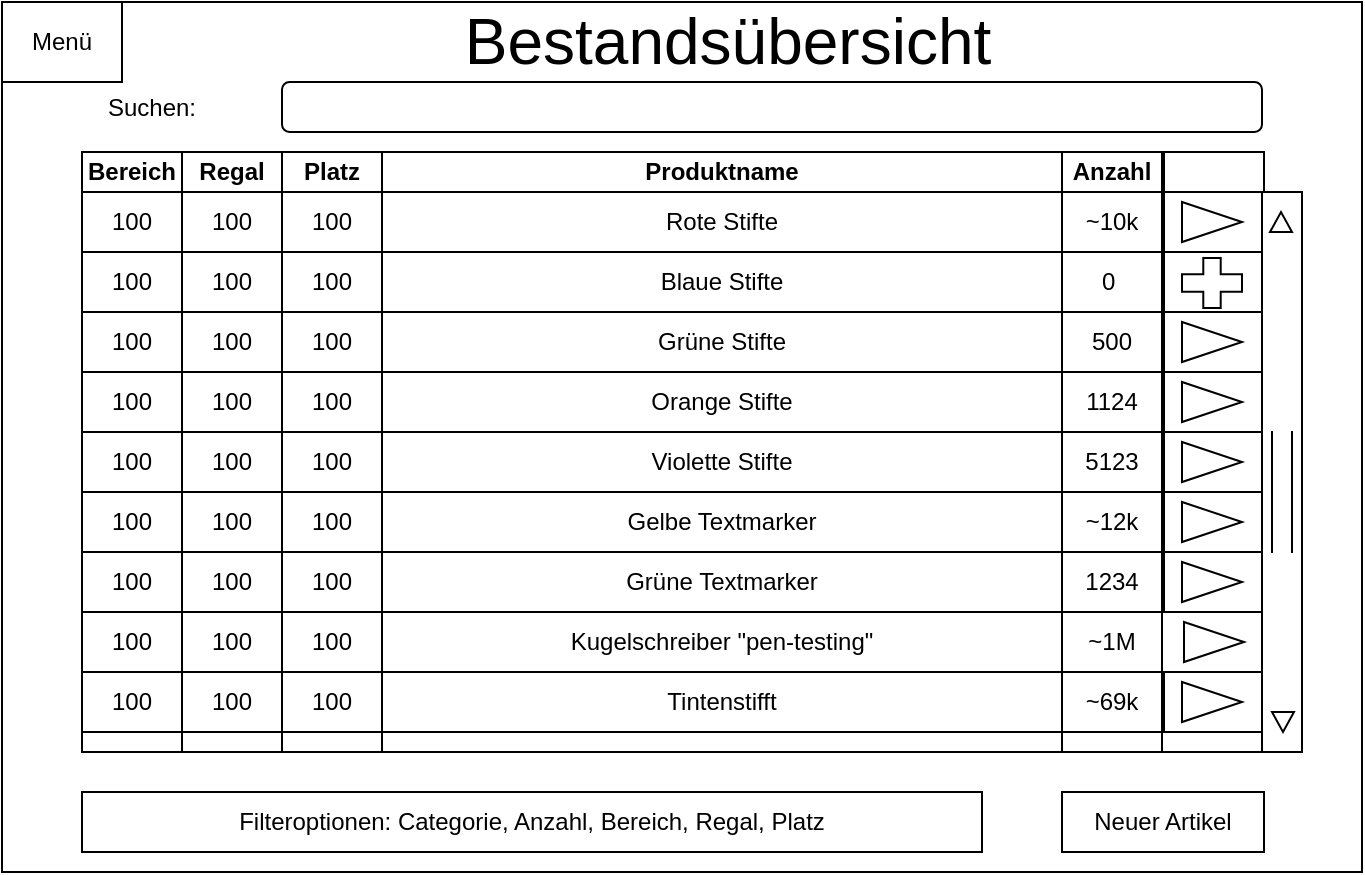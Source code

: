 <mxfile version="12.2.2" type="device" pages="1"><diagram id="zPXy7ZJ7j5uoaM0zwPOt" name="Page-1"><mxGraphModel dx="1072" dy="792" grid="1" gridSize="10" guides="1" tooltips="1" connect="1" arrows="1" fold="1" page="1" pageScale="1" pageWidth="827" pageHeight="1169" math="0" shadow="0"><root><mxCell id="0"/><mxCell id="1" parent="0"/><mxCell id="Kj6vCJWp0SXtGwJfDVSz-1" value="" style="rounded=0;whiteSpace=wrap;html=1;" parent="1" vertex="1"><mxGeometry x="50" y="155" width="680" height="435" as="geometry"/></mxCell><mxCell id="Kj6vCJWp0SXtGwJfDVSz-2" value="" style="rounded=0;whiteSpace=wrap;html=1;" parent="1" vertex="1"><mxGeometry x="90" y="250" width="590" height="280" as="geometry"/></mxCell><mxCell id="Kj6vCJWp0SXtGwJfDVSz-4" value="&lt;font style=&quot;font-size: 32px&quot;&gt;Bestandsübersicht&lt;/font&gt;" style="text;html=1;strokeColor=none;fillColor=none;align=center;verticalAlign=middle;whiteSpace=wrap;rounded=0;" parent="1" vertex="1"><mxGeometry x="263" y="155" width="300" height="40" as="geometry"/></mxCell><mxCell id="Kj6vCJWp0SXtGwJfDVSz-8" value="100" style="rounded=0;whiteSpace=wrap;html=1;" parent="1" vertex="1"><mxGeometry x="90" y="250" width="50" height="30" as="geometry"/></mxCell><mxCell id="Kj6vCJWp0SXtGwJfDVSz-9" value="100" style="rounded=0;whiteSpace=wrap;html=1;" parent="1" vertex="1"><mxGeometry x="190" y="250" width="50" height="30" as="geometry"/></mxCell><mxCell id="Kj6vCJWp0SXtGwJfDVSz-10" value="100" style="rounded=0;whiteSpace=wrap;html=1;" parent="1" vertex="1"><mxGeometry x="140" y="250" width="50" height="30" as="geometry"/></mxCell><mxCell id="Kj6vCJWp0SXtGwJfDVSz-11" value="Bereich" style="rounded=0;whiteSpace=wrap;html=1;fontStyle=1" parent="1" vertex="1"><mxGeometry x="90" y="230" width="50" height="20" as="geometry"/></mxCell><mxCell id="Kj6vCJWp0SXtGwJfDVSz-12" value="Rote Stifte" style="rounded=0;whiteSpace=wrap;html=1;" parent="1" vertex="1"><mxGeometry x="240" y="250" width="340" height="30" as="geometry"/></mxCell><mxCell id="Kj6vCJWp0SXtGwJfDVSz-13" value="" style="rounded=0;whiteSpace=wrap;html=1;" parent="1" vertex="1"><mxGeometry x="631" y="250" width="50" height="30" as="geometry"/></mxCell><mxCell id="Kj6vCJWp0SXtGwJfDVSz-14" value="" style="triangle;whiteSpace=wrap;html=1;" parent="1" vertex="1"><mxGeometry x="640" y="255" width="30" height="20" as="geometry"/></mxCell><mxCell id="Kj6vCJWp0SXtGwJfDVSz-23" value="~10k" style="rounded=0;whiteSpace=wrap;html=1;" parent="1" vertex="1"><mxGeometry x="580" y="250" width="50" height="30" as="geometry"/></mxCell><mxCell id="Kj6vCJWp0SXtGwJfDVSz-24" value="Regal" style="rounded=0;whiteSpace=wrap;html=1;fontStyle=1" parent="1" vertex="1"><mxGeometry x="140" y="230" width="50" height="20" as="geometry"/></mxCell><mxCell id="Kj6vCJWp0SXtGwJfDVSz-25" value="Produktname" style="rounded=0;whiteSpace=wrap;html=1;fontStyle=1" parent="1" vertex="1"><mxGeometry x="240" y="230" width="340" height="20" as="geometry"/></mxCell><mxCell id="Kj6vCJWp0SXtGwJfDVSz-26" value="Platz" style="rounded=0;whiteSpace=wrap;html=1;fontStyle=1" parent="1" vertex="1"><mxGeometry x="190" y="230" width="50" height="20" as="geometry"/></mxCell><mxCell id="Kj6vCJWp0SXtGwJfDVSz-27" value="Anzahl" style="rounded=0;whiteSpace=wrap;html=1;fontStyle=1" parent="1" vertex="1"><mxGeometry x="580" y="230" width="50" height="20" as="geometry"/></mxCell><mxCell id="Kj6vCJWp0SXtGwJfDVSz-28" value="" style="rounded=0;whiteSpace=wrap;html=1;fontStyle=1" parent="1" vertex="1"><mxGeometry x="631" y="230" width="50" height="20" as="geometry"/></mxCell><mxCell id="Kj6vCJWp0SXtGwJfDVSz-30" value="100" style="rounded=0;whiteSpace=wrap;html=1;" parent="1" vertex="1"><mxGeometry x="90" y="280" width="50" height="30" as="geometry"/></mxCell><mxCell id="Kj6vCJWp0SXtGwJfDVSz-31" value="100" style="rounded=0;whiteSpace=wrap;html=1;" parent="1" vertex="1"><mxGeometry x="190" y="280" width="50" height="30" as="geometry"/></mxCell><mxCell id="Kj6vCJWp0SXtGwJfDVSz-32" value="100" style="rounded=0;whiteSpace=wrap;html=1;" parent="1" vertex="1"><mxGeometry x="140" y="280" width="50" height="30" as="geometry"/></mxCell><mxCell id="Kj6vCJWp0SXtGwJfDVSz-33" value="Blaue Stifte" style="rounded=0;whiteSpace=wrap;html=1;" parent="1" vertex="1"><mxGeometry x="240" y="280" width="340" height="30" as="geometry"/></mxCell><mxCell id="Kj6vCJWp0SXtGwJfDVSz-34" value="" style="rounded=0;whiteSpace=wrap;html=1;" parent="1" vertex="1"><mxGeometry x="631" y="280" width="50" height="30" as="geometry"/></mxCell><mxCell id="Kj6vCJWp0SXtGwJfDVSz-36" value="0&amp;nbsp;" style="rounded=0;whiteSpace=wrap;html=1;" parent="1" vertex="1"><mxGeometry x="580" y="280" width="50" height="30" as="geometry"/></mxCell><mxCell id="Kj6vCJWp0SXtGwJfDVSz-37" value="100" style="rounded=0;whiteSpace=wrap;html=1;" parent="1" vertex="1"><mxGeometry x="90" y="310" width="50" height="30" as="geometry"/></mxCell><mxCell id="Kj6vCJWp0SXtGwJfDVSz-38" value="100" style="rounded=0;whiteSpace=wrap;html=1;" parent="1" vertex="1"><mxGeometry x="190" y="310" width="50" height="30" as="geometry"/></mxCell><mxCell id="Kj6vCJWp0SXtGwJfDVSz-39" value="100" style="rounded=0;whiteSpace=wrap;html=1;" parent="1" vertex="1"><mxGeometry x="140" y="310" width="50" height="30" as="geometry"/></mxCell><mxCell id="Kj6vCJWp0SXtGwJfDVSz-40" value="Grüne Stifte" style="rounded=0;whiteSpace=wrap;html=1;" parent="1" vertex="1"><mxGeometry x="240" y="310" width="340" height="30" as="geometry"/></mxCell><mxCell id="Kj6vCJWp0SXtGwJfDVSz-41" value="" style="rounded=0;whiteSpace=wrap;html=1;" parent="1" vertex="1"><mxGeometry x="631" y="310" width="50" height="30" as="geometry"/></mxCell><mxCell id="Kj6vCJWp0SXtGwJfDVSz-42" value="" style="triangle;whiteSpace=wrap;html=1;" parent="1" vertex="1"><mxGeometry x="640" y="315" width="30" height="20" as="geometry"/></mxCell><mxCell id="Kj6vCJWp0SXtGwJfDVSz-43" value="500" style="rounded=0;whiteSpace=wrap;html=1;" parent="1" vertex="1"><mxGeometry x="580" y="310" width="50" height="30" as="geometry"/></mxCell><mxCell id="Kj6vCJWp0SXtGwJfDVSz-44" value="100" style="rounded=0;whiteSpace=wrap;html=1;" parent="1" vertex="1"><mxGeometry x="90" y="340" width="50" height="30" as="geometry"/></mxCell><mxCell id="Kj6vCJWp0SXtGwJfDVSz-45" value="100" style="rounded=0;whiteSpace=wrap;html=1;" parent="1" vertex="1"><mxGeometry x="190" y="340" width="50" height="30" as="geometry"/></mxCell><mxCell id="Kj6vCJWp0SXtGwJfDVSz-46" value="100" style="rounded=0;whiteSpace=wrap;html=1;" parent="1" vertex="1"><mxGeometry x="140" y="340" width="50" height="30" as="geometry"/></mxCell><mxCell id="Kj6vCJWp0SXtGwJfDVSz-47" value="Orange Stifte" style="rounded=0;whiteSpace=wrap;html=1;" parent="1" vertex="1"><mxGeometry x="240" y="340" width="340" height="30" as="geometry"/></mxCell><mxCell id="Kj6vCJWp0SXtGwJfDVSz-48" value="" style="rounded=0;whiteSpace=wrap;html=1;" parent="1" vertex="1"><mxGeometry x="631" y="340" width="50" height="30" as="geometry"/></mxCell><mxCell id="Kj6vCJWp0SXtGwJfDVSz-49" value="" style="triangle;whiteSpace=wrap;html=1;" parent="1" vertex="1"><mxGeometry x="640" y="345" width="30" height="20" as="geometry"/></mxCell><mxCell id="Kj6vCJWp0SXtGwJfDVSz-50" value="1124" style="rounded=0;whiteSpace=wrap;html=1;" parent="1" vertex="1"><mxGeometry x="580" y="340" width="50" height="30" as="geometry"/></mxCell><mxCell id="Kj6vCJWp0SXtGwJfDVSz-65" value="100" style="rounded=0;whiteSpace=wrap;html=1;" parent="1" vertex="1"><mxGeometry x="90" y="370" width="50" height="30" as="geometry"/></mxCell><mxCell id="Kj6vCJWp0SXtGwJfDVSz-66" value="100" style="rounded=0;whiteSpace=wrap;html=1;" parent="1" vertex="1"><mxGeometry x="190" y="370" width="50" height="30" as="geometry"/></mxCell><mxCell id="Kj6vCJWp0SXtGwJfDVSz-67" value="100" style="rounded=0;whiteSpace=wrap;html=1;" parent="1" vertex="1"><mxGeometry x="140" y="370" width="50" height="30" as="geometry"/></mxCell><mxCell id="Kj6vCJWp0SXtGwJfDVSz-68" value="Violette Stifte" style="rounded=0;whiteSpace=wrap;html=1;" parent="1" vertex="1"><mxGeometry x="240" y="370" width="340" height="30" as="geometry"/></mxCell><mxCell id="Kj6vCJWp0SXtGwJfDVSz-69" value="" style="rounded=0;whiteSpace=wrap;html=1;" parent="1" vertex="1"><mxGeometry x="631" y="370" width="50" height="30" as="geometry"/></mxCell><mxCell id="Kj6vCJWp0SXtGwJfDVSz-70" value="" style="triangle;whiteSpace=wrap;html=1;" parent="1" vertex="1"><mxGeometry x="640" y="375" width="30" height="20" as="geometry"/></mxCell><mxCell id="Kj6vCJWp0SXtGwJfDVSz-71" value="5123" style="rounded=0;whiteSpace=wrap;html=1;" parent="1" vertex="1"><mxGeometry x="580" y="370" width="50" height="30" as="geometry"/></mxCell><mxCell id="Kj6vCJWp0SXtGwJfDVSz-72" value="100" style="rounded=0;whiteSpace=wrap;html=1;" parent="1" vertex="1"><mxGeometry x="90" y="400" width="50" height="30" as="geometry"/></mxCell><mxCell id="Kj6vCJWp0SXtGwJfDVSz-73" value="100" style="rounded=0;whiteSpace=wrap;html=1;" parent="1" vertex="1"><mxGeometry x="190" y="400" width="50" height="30" as="geometry"/></mxCell><mxCell id="Kj6vCJWp0SXtGwJfDVSz-74" value="100" style="rounded=0;whiteSpace=wrap;html=1;" parent="1" vertex="1"><mxGeometry x="140" y="400" width="50" height="30" as="geometry"/></mxCell><mxCell id="Kj6vCJWp0SXtGwJfDVSz-75" value="Gelbe Textmarker" style="rounded=0;whiteSpace=wrap;html=1;" parent="1" vertex="1"><mxGeometry x="240" y="400" width="340" height="30" as="geometry"/></mxCell><mxCell id="Kj6vCJWp0SXtGwJfDVSz-76" value="" style="rounded=0;whiteSpace=wrap;html=1;" parent="1" vertex="1"><mxGeometry x="631" y="400" width="50" height="30" as="geometry"/></mxCell><mxCell id="Kj6vCJWp0SXtGwJfDVSz-77" value="" style="triangle;whiteSpace=wrap;html=1;" parent="1" vertex="1"><mxGeometry x="640" y="405" width="30" height="20" as="geometry"/></mxCell><mxCell id="Kj6vCJWp0SXtGwJfDVSz-78" value="~12k" style="rounded=0;whiteSpace=wrap;html=1;" parent="1" vertex="1"><mxGeometry x="580" y="400" width="50" height="30" as="geometry"/></mxCell><mxCell id="Kj6vCJWp0SXtGwJfDVSz-79" value="100" style="rounded=0;whiteSpace=wrap;html=1;" parent="1" vertex="1"><mxGeometry x="90" y="430" width="50" height="30" as="geometry"/></mxCell><mxCell id="Kj6vCJWp0SXtGwJfDVSz-80" value="100" style="rounded=0;whiteSpace=wrap;html=1;" parent="1" vertex="1"><mxGeometry x="190" y="430" width="50" height="30" as="geometry"/></mxCell><mxCell id="Kj6vCJWp0SXtGwJfDVSz-81" value="100" style="rounded=0;whiteSpace=wrap;html=1;" parent="1" vertex="1"><mxGeometry x="140" y="430" width="50" height="30" as="geometry"/></mxCell><mxCell id="Kj6vCJWp0SXtGwJfDVSz-82" value="Grüne Textmarker" style="rounded=0;whiteSpace=wrap;html=1;" parent="1" vertex="1"><mxGeometry x="240" y="430" width="340" height="30" as="geometry"/></mxCell><mxCell id="Kj6vCJWp0SXtGwJfDVSz-83" value="" style="rounded=0;whiteSpace=wrap;html=1;" parent="1" vertex="1"><mxGeometry x="631" y="430" width="50" height="30" as="geometry"/></mxCell><mxCell id="Kj6vCJWp0SXtGwJfDVSz-84" value="" style="triangle;whiteSpace=wrap;html=1;" parent="1" vertex="1"><mxGeometry x="640" y="435" width="30" height="20" as="geometry"/></mxCell><mxCell id="Kj6vCJWp0SXtGwJfDVSz-85" value="1234" style="rounded=0;whiteSpace=wrap;html=1;" parent="1" vertex="1"><mxGeometry x="580" y="430" width="50" height="30" as="geometry"/></mxCell><mxCell id="Kj6vCJWp0SXtGwJfDVSz-94" value="100" style="rounded=0;whiteSpace=wrap;html=1;" parent="1" vertex="1"><mxGeometry x="90" y="460" width="50" height="30" as="geometry"/></mxCell><mxCell id="Kj6vCJWp0SXtGwJfDVSz-95" value="100" style="rounded=0;whiteSpace=wrap;html=1;" parent="1" vertex="1"><mxGeometry x="190" y="460" width="50" height="30" as="geometry"/></mxCell><mxCell id="Kj6vCJWp0SXtGwJfDVSz-96" value="100" style="rounded=0;whiteSpace=wrap;html=1;" parent="1" vertex="1"><mxGeometry x="140" y="460" width="50" height="30" as="geometry"/></mxCell><mxCell id="Kj6vCJWp0SXtGwJfDVSz-97" value="Kugelschreiber &quot;pen-testing&quot;" style="rounded=0;whiteSpace=wrap;html=1;" parent="1" vertex="1"><mxGeometry x="240" y="460" width="340" height="30" as="geometry"/></mxCell><mxCell id="Kj6vCJWp0SXtGwJfDVSz-98" value="" style="rounded=0;whiteSpace=wrap;html=1;" parent="1" vertex="1"><mxGeometry x="630" y="460" width="50" height="30" as="geometry"/></mxCell><mxCell id="Kj6vCJWp0SXtGwJfDVSz-99" value="" style="triangle;whiteSpace=wrap;html=1;" parent="1" vertex="1"><mxGeometry x="641" y="465" width="30" height="20" as="geometry"/></mxCell><mxCell id="Kj6vCJWp0SXtGwJfDVSz-100" value="~1M" style="rounded=0;whiteSpace=wrap;html=1;" parent="1" vertex="1"><mxGeometry x="580" y="460" width="50" height="30" as="geometry"/></mxCell><mxCell id="Kj6vCJWp0SXtGwJfDVSz-101" value="100" style="rounded=0;whiteSpace=wrap;html=1;" parent="1" vertex="1"><mxGeometry x="90" y="490" width="50" height="30" as="geometry"/></mxCell><mxCell id="Kj6vCJWp0SXtGwJfDVSz-102" value="100" style="rounded=0;whiteSpace=wrap;html=1;" parent="1" vertex="1"><mxGeometry x="190" y="490" width="50" height="30" as="geometry"/></mxCell><mxCell id="Kj6vCJWp0SXtGwJfDVSz-103" value="100" style="rounded=0;whiteSpace=wrap;html=1;" parent="1" vertex="1"><mxGeometry x="140" y="490" width="50" height="30" as="geometry"/></mxCell><mxCell id="Kj6vCJWp0SXtGwJfDVSz-104" value="Tintenstifft" style="rounded=0;whiteSpace=wrap;html=1;" parent="1" vertex="1"><mxGeometry x="240" y="490" width="340" height="30" as="geometry"/></mxCell><mxCell id="Kj6vCJWp0SXtGwJfDVSz-105" value="" style="rounded=0;whiteSpace=wrap;html=1;" parent="1" vertex="1"><mxGeometry x="631" y="490" width="50" height="30" as="geometry"/></mxCell><mxCell id="Kj6vCJWp0SXtGwJfDVSz-106" value="" style="triangle;whiteSpace=wrap;html=1;" parent="1" vertex="1"><mxGeometry x="640" y="495" width="30" height="20" as="geometry"/></mxCell><mxCell id="Kj6vCJWp0SXtGwJfDVSz-107" value="~69k" style="rounded=0;whiteSpace=wrap;html=1;" parent="1" vertex="1"><mxGeometry x="580" y="490" width="50" height="30" as="geometry"/></mxCell><mxCell id="Kj6vCJWp0SXtGwJfDVSz-108" value="" style="rounded=0;whiteSpace=wrap;html=1;" parent="1" vertex="1"><mxGeometry x="90" y="520" width="50" height="10" as="geometry"/></mxCell><mxCell id="Kj6vCJWp0SXtGwJfDVSz-109" value="" style="rounded=0;whiteSpace=wrap;html=1;" parent="1" vertex="1"><mxGeometry x="140" y="520" width="50" height="10" as="geometry"/></mxCell><mxCell id="Kj6vCJWp0SXtGwJfDVSz-110" value="" style="rounded=0;whiteSpace=wrap;html=1;" parent="1" vertex="1"><mxGeometry x="190" y="520" width="50" height="10" as="geometry"/></mxCell><mxCell id="Kj6vCJWp0SXtGwJfDVSz-111" value="" style="rounded=0;whiteSpace=wrap;html=1;" parent="1" vertex="1"><mxGeometry x="240" y="520" width="340" height="10" as="geometry"/></mxCell><mxCell id="Kj6vCJWp0SXtGwJfDVSz-112" value="" style="rounded=0;whiteSpace=wrap;html=1;" parent="1" vertex="1"><mxGeometry x="580" y="520" width="50" height="10" as="geometry"/></mxCell><mxCell id="Kj6vCJWp0SXtGwJfDVSz-113" value="" style="rounded=0;whiteSpace=wrap;html=1;" parent="1" vertex="1"><mxGeometry x="630" y="520" width="50" height="10" as="geometry"/></mxCell><mxCell id="Kj6vCJWp0SXtGwJfDVSz-117" value="" style="shape=cross;whiteSpace=wrap;html=1;size=0.348;" parent="1" vertex="1"><mxGeometry x="640" y="283" width="30" height="25" as="geometry"/></mxCell><mxCell id="Kj6vCJWp0SXtGwJfDVSz-125" value="" style="rounded=1;whiteSpace=wrap;html=1;" parent="1" vertex="1"><mxGeometry x="190" y="195" width="490" height="25" as="geometry"/></mxCell><mxCell id="Kj6vCJWp0SXtGwJfDVSz-126" value="Suchen:" style="text;html=1;strokeColor=none;fillColor=none;align=center;verticalAlign=middle;whiteSpace=wrap;rounded=0;" parent="1" vertex="1"><mxGeometry x="100" y="197.5" width="50" height="20" as="geometry"/></mxCell><mxCell id="Kj6vCJWp0SXtGwJfDVSz-127" value="Neuer Artikel" style="rounded=0;whiteSpace=wrap;html=1;" parent="1" vertex="1"><mxGeometry x="580" y="550" width="101" height="30" as="geometry"/></mxCell><mxCell id="Kj6vCJWp0SXtGwJfDVSz-128" value="Filteroptionen: Categorie, Anzahl, Bereich, Regal, Platz" style="rounded=0;whiteSpace=wrap;html=1;" parent="1" vertex="1"><mxGeometry x="90" y="550" width="450" height="30" as="geometry"/></mxCell><mxCell id="pMK8K_GZLH2-Ep37AIAL-1" value="Menü" style="rounded=0;whiteSpace=wrap;html=1;" parent="1" vertex="1"><mxGeometry x="50" y="155" width="60" height="40" as="geometry"/></mxCell><mxCell id="mmAs2wUOph5KtF38Urjm-1" value="" style="rounded=0;whiteSpace=wrap;html=1;" vertex="1" parent="1"><mxGeometry x="680" y="250" width="20" height="280" as="geometry"/></mxCell><mxCell id="mmAs2wUOph5KtF38Urjm-2" value="" style="shape=partialRectangle;whiteSpace=wrap;html=1;top=0;bottom=0;fillColor=none;" vertex="1" parent="1"><mxGeometry x="685" y="370" width="10" height="60" as="geometry"/></mxCell><mxCell id="mmAs2wUOph5KtF38Urjm-3" value="" style="html=1;shadow=0;dashed=0;align=center;verticalAlign=middle;shape=mxgraph.arrows2.arrow;dy=0.6;dx=40;direction=south;notch=0;" vertex="1" parent="1"><mxGeometry x="685" y="510" width="11" height="10" as="geometry"/></mxCell><mxCell id="mmAs2wUOph5KtF38Urjm-4" value="" style="html=1;shadow=0;dashed=0;align=center;verticalAlign=middle;shape=mxgraph.arrows2.arrow;dy=0.6;dx=40;direction=north;notch=0;" vertex="1" parent="1"><mxGeometry x="684" y="260" width="11" height="10" as="geometry"/></mxCell></root></mxGraphModel></diagram></mxfile>